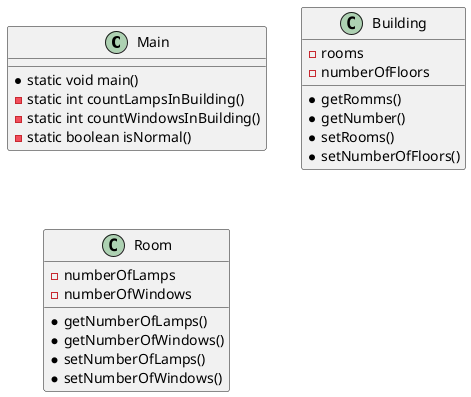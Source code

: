 @startuml
'https://plantuml.com/sequence-diagram
class Main{
* static void main()
- static int countLampsInBuilding()
- static int countWindowsInBuilding()
- static boolean isNormal()
}


class Building{
-rooms
-numberOfFloors
* getRomms()
* getNumber()
* setRooms()
* setNumberOfFloors()
}

class Room{
- numberOfLamps
- numberOfWindows
* getNumberOfLamps()
* getNumberOfWindows()
* setNumberOfLamps()
* setNumberOfWindows()
}



@enduml